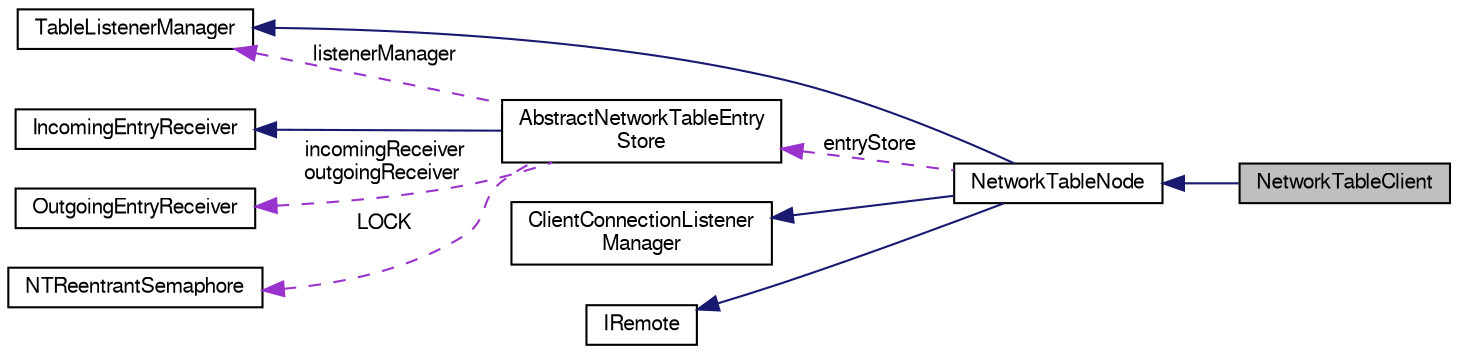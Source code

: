 digraph "NetworkTableClient"
{
  bgcolor="transparent";
  edge [fontname="FreeSans",fontsize="10",labelfontname="FreeSans",labelfontsize="10"];
  node [fontname="FreeSans",fontsize="10",shape=record];
  rankdir="LR";
  Node1 [label="NetworkTableClient",height=0.2,width=0.4,color="black", fillcolor="grey75", style="filled" fontcolor="black"];
  Node2 -> Node1 [dir="back",color="midnightblue",fontsize="10",style="solid",fontname="FreeSans"];
  Node2 [label="NetworkTableNode",height=0.2,width=0.4,color="black",URL="$class_network_table_node.html"];
  Node3 -> Node2 [dir="back",color="midnightblue",fontsize="10",style="solid",fontname="FreeSans"];
  Node3 [label="TableListenerManager",height=0.2,width=0.4,color="black",URL="$class_table_listener_manager.html"];
  Node4 -> Node2 [dir="back",color="midnightblue",fontsize="10",style="solid",fontname="FreeSans"];
  Node4 [label="ClientConnectionListener\lManager",height=0.2,width=0.4,color="black",URL="$class_client_connection_listener_manager.html"];
  Node5 -> Node2 [dir="back",color="midnightblue",fontsize="10",style="solid",fontname="FreeSans"];
  Node5 [label="IRemote",height=0.2,width=0.4,color="black",URL="$class_i_remote.html"];
  Node6 -> Node2 [dir="back",color="darkorchid3",fontsize="10",style="dashed",label=" entryStore" ,fontname="FreeSans"];
  Node6 [label="AbstractNetworkTableEntry\lStore",height=0.2,width=0.4,color="black",URL="$class_abstract_network_table_entry_store.html"];
  Node7 -> Node6 [dir="back",color="midnightblue",fontsize="10",style="solid",fontname="FreeSans"];
  Node7 [label="IncomingEntryReceiver",height=0.2,width=0.4,color="black",URL="$class_incoming_entry_receiver.html"];
  Node3 -> Node6 [dir="back",color="darkorchid3",fontsize="10",style="dashed",label=" listenerManager" ,fontname="FreeSans"];
  Node8 -> Node6 [dir="back",color="darkorchid3",fontsize="10",style="dashed",label=" incomingReceiver\noutgoingReceiver" ,fontname="FreeSans"];
  Node8 [label="OutgoingEntryReceiver",height=0.2,width=0.4,color="black",URL="$class_outgoing_entry_receiver.html"];
  Node9 -> Node6 [dir="back",color="darkorchid3",fontsize="10",style="dashed",label=" LOCK" ,fontname="FreeSans"];
  Node9 [label="NTReentrantSemaphore",height=0.2,width=0.4,color="black",URL="$class_n_t_reentrant_semaphore.html"];
}
